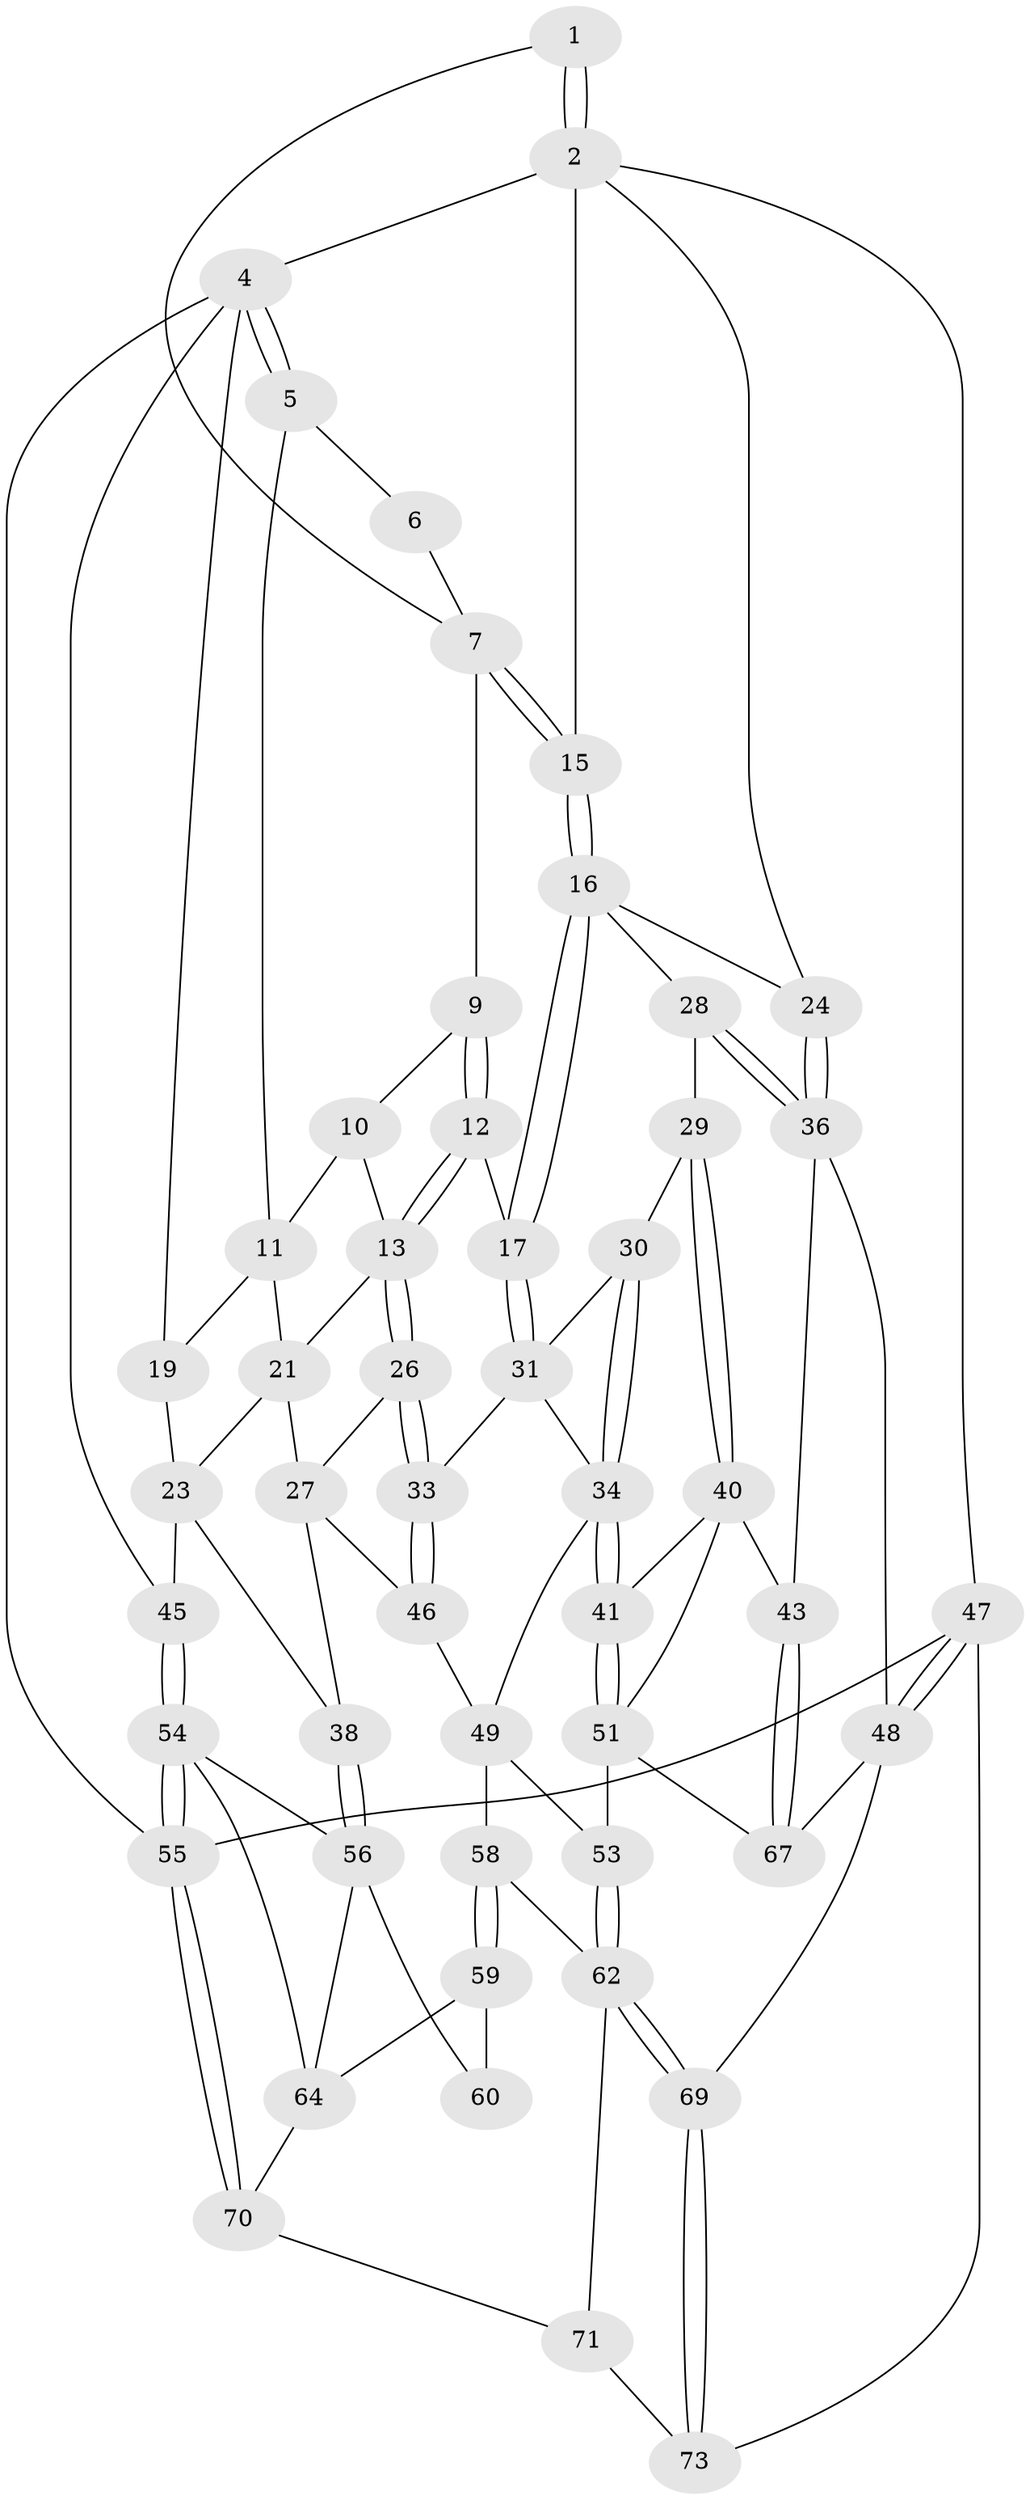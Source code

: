 // Generated by graph-tools (version 1.1) at 2025/52/02/27/25 19:52:39]
// undirected, 51 vertices, 114 edges
graph export_dot {
graph [start="1"]
  node [color=gray90,style=filled];
  1 [pos="+0.7621908765857678+0"];
  2 [pos="+1+0",super="+3"];
  4 [pos="+0+0",super="+20"];
  5 [pos="+0.2898833965709903+0"];
  6 [pos="+0.5208609296580775+0"];
  7 [pos="+0.7095932272474677+0.11835654559387745",super="+8"];
  9 [pos="+0.5894994576034852+0.13985191930366456"];
  10 [pos="+0.4161195329607696+0.043139666214461976"];
  11 [pos="+0.30313500943135585+0",super="+18"];
  12 [pos="+0.5557266895847955+0.309022036823332"];
  13 [pos="+0.548878250821392+0.3123837581451483",super="+14"];
  15 [pos="+0.7991728133105473+0.20845789482052132"];
  16 [pos="+0.8000356196321363+0.21710124904256325",super="+25"];
  17 [pos="+0.6989353250279912+0.31811417462011937"];
  19 [pos="+0.10254582144889896+0.19651353209251177"];
  21 [pos="+0.31619047482894186+0.2360411154095004",super="+22"];
  23 [pos="+0.15909564562257356+0.3799933030563328",super="+39"];
  24 [pos="+1+0.2814310123277773"];
  26 [pos="+0.5018695455883083+0.40469037440829053"];
  27 [pos="+0.4103995631647169+0.41304316438655125",super="+37"];
  28 [pos="+0.8809105706291855+0.42159303210304094"];
  29 [pos="+0.8662965878770115+0.43659810919244335"];
  30 [pos="+0.7852256189869015+0.42977741505985473"];
  31 [pos="+0.722834185239196+0.40804876724887695",super="+32"];
  33 [pos="+0.5628989571756593+0.5348301113697563"];
  34 [pos="+0.7822785282653195+0.598819082681524",super="+35"];
  36 [pos="+1+0.6074236669763734",super="+42"];
  38 [pos="+0.178643418573771+0.5756695959959626"];
  40 [pos="+0.8659634306094658+0.4556823796560899",super="+44"];
  41 [pos="+0.8104675305852383+0.6047140905959814"];
  43 [pos="+1+0.6579879630607592"];
  45 [pos="+0+0.49735902193014864"];
  46 [pos="+0.4753704251886894+0.6517794888162803"];
  47 [pos="+1+1"];
  48 [pos="+1+1",super="+68"];
  49 [pos="+0.6762813886409608+0.7086658075189624",super="+50"];
  51 [pos="+0.8143733807496558+0.6077319286453465",super="+52"];
  53 [pos="+0.6785731691484957+0.7106002577554268"];
  54 [pos="+0+0.9678736609901911",super="+57"];
  55 [pos="+0+1"];
  56 [pos="+0.1818318234874447+0.6165960306754386",super="+61"];
  58 [pos="+0.4979150036447019+0.8022654273732132"];
  59 [pos="+0.4663623799780215+0.817815034610382",super="+65"];
  60 [pos="+0.27192316435754155+0.7368349744013039"];
  62 [pos="+0.734563756924307+0.8285605556891128",super="+63"];
  64 [pos="+0.16384272853957726+0.8236947783008146",super="+66"];
  67 [pos="+0.8428641834577293+0.8597095670024987"];
  69 [pos="+0.822792259341264+0.878059779479621"];
  70 [pos="+0.11988289699574502+1"];
  71 [pos="+0.6068943327922399+0.9649170553561709",super="+72"];
  73 [pos="+0.8188651525522628+0.8853488481983515",super="+74"];
  1 -- 2;
  1 -- 2;
  1 -- 7;
  2 -- 15;
  2 -- 24;
  2 -- 4;
  2 -- 47;
  4 -- 5;
  4 -- 5;
  4 -- 55;
  4 -- 19;
  4 -- 45;
  5 -- 6;
  5 -- 11;
  6 -- 7;
  7 -- 15;
  7 -- 15;
  7 -- 9;
  9 -- 10;
  9 -- 12;
  9 -- 12;
  10 -- 11;
  10 -- 13;
  11 -- 19;
  11 -- 21;
  12 -- 13;
  12 -- 13;
  12 -- 17;
  13 -- 26;
  13 -- 26;
  13 -- 21;
  15 -- 16;
  15 -- 16;
  16 -- 17;
  16 -- 17;
  16 -- 24;
  16 -- 28;
  17 -- 31;
  17 -- 31;
  19 -- 23;
  21 -- 27;
  21 -- 23;
  23 -- 45;
  23 -- 38;
  24 -- 36;
  24 -- 36;
  26 -- 27;
  26 -- 33;
  26 -- 33;
  27 -- 38;
  27 -- 46;
  28 -- 29;
  28 -- 36;
  28 -- 36;
  29 -- 30;
  29 -- 40;
  29 -- 40;
  30 -- 31;
  30 -- 34;
  30 -- 34;
  31 -- 33;
  31 -- 34;
  33 -- 46;
  33 -- 46;
  34 -- 41;
  34 -- 41;
  34 -- 49;
  36 -- 48;
  36 -- 43;
  38 -- 56;
  38 -- 56;
  40 -- 41;
  40 -- 51;
  40 -- 43;
  41 -- 51;
  41 -- 51;
  43 -- 67;
  43 -- 67;
  45 -- 54;
  45 -- 54;
  46 -- 49;
  47 -- 48;
  47 -- 48;
  47 -- 55;
  47 -- 73;
  48 -- 67;
  48 -- 69;
  49 -- 53;
  49 -- 58;
  51 -- 67;
  51 -- 53;
  53 -- 62;
  53 -- 62;
  54 -- 55;
  54 -- 55;
  54 -- 56;
  54 -- 64;
  55 -- 70;
  55 -- 70;
  56 -- 64;
  56 -- 60;
  58 -- 59;
  58 -- 59;
  58 -- 62;
  59 -- 60 [weight=2];
  59 -- 64;
  62 -- 69;
  62 -- 69;
  62 -- 71;
  64 -- 70;
  69 -- 73;
  69 -- 73;
  70 -- 71;
  71 -- 73 [weight=2];
}
